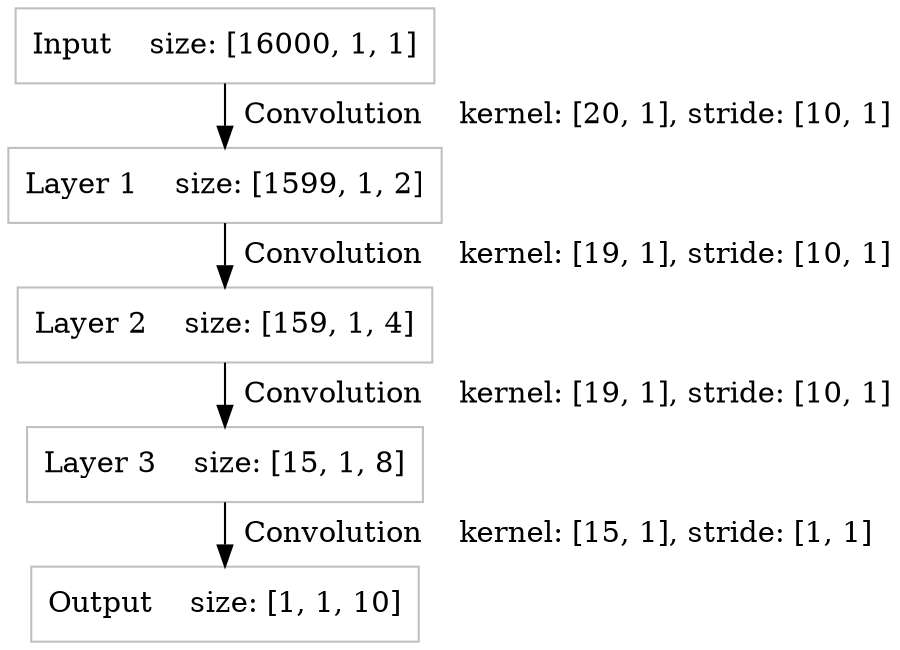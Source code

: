 digraph nn{

edge[
	_color = pink
	nodesep = 0.005
	ranksep = 0.005
	weight = 0.005
	height = 0.005
]
node[
	shape = rectangle 
	color = gray 
	_style = filled
	_width = 0.1
	_height = 0.1
	label = ""
	nodesep = 0.005
	ranksep = 0.005
]
graph[
	nodesep = 0.005
	ranksep = 0.005
	_rankdir = LR
]

Input [label="Input    size: [16000, 1, 1]"]
Layer1 [label="Layer 1    size: [1599, 1, 2]"]
Layer2 [label="Layer 2    size: [159, 1, 4]"]
Layer3 [label="Layer 3    size: [15, 1, 8]"]
Output [label="Output    size: [1, 1, 10]"]

Input->Layer1 [label="  Convolution    kernel: [20, 1], stride: [10, 1]"]
Layer1->Layer2 [label="  Convolution    kernel: [19, 1], stride: [10, 1]"]
Layer2->Layer3 [label="  Convolution    kernel: [19, 1], stride: [10, 1]"]
Layer3->Output [label="  Convolution    kernel: [15, 1], stride: [1, 1]"]
}
